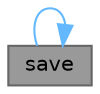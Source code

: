 digraph "save"
{
 // LATEX_PDF_SIZE
  bgcolor="transparent";
  edge [fontname=Helvetica,fontsize=10,labelfontname=Helvetica,labelfontsize=10];
  node [fontname=Helvetica,fontsize=10,shape=box,height=0.2,width=0.4];
  rankdir="LR";
  Node1 [id="Node000001",label="save",height=0.2,width=0.4,color="gray40", fillcolor="grey60", style="filled", fontcolor="black",tooltip="Creates a file in COFF binary format."];
  Node1 -> Node1 [id="edge1_Node000001_Node000001",color="steelblue1",style="solid",tooltip=" "];
}
